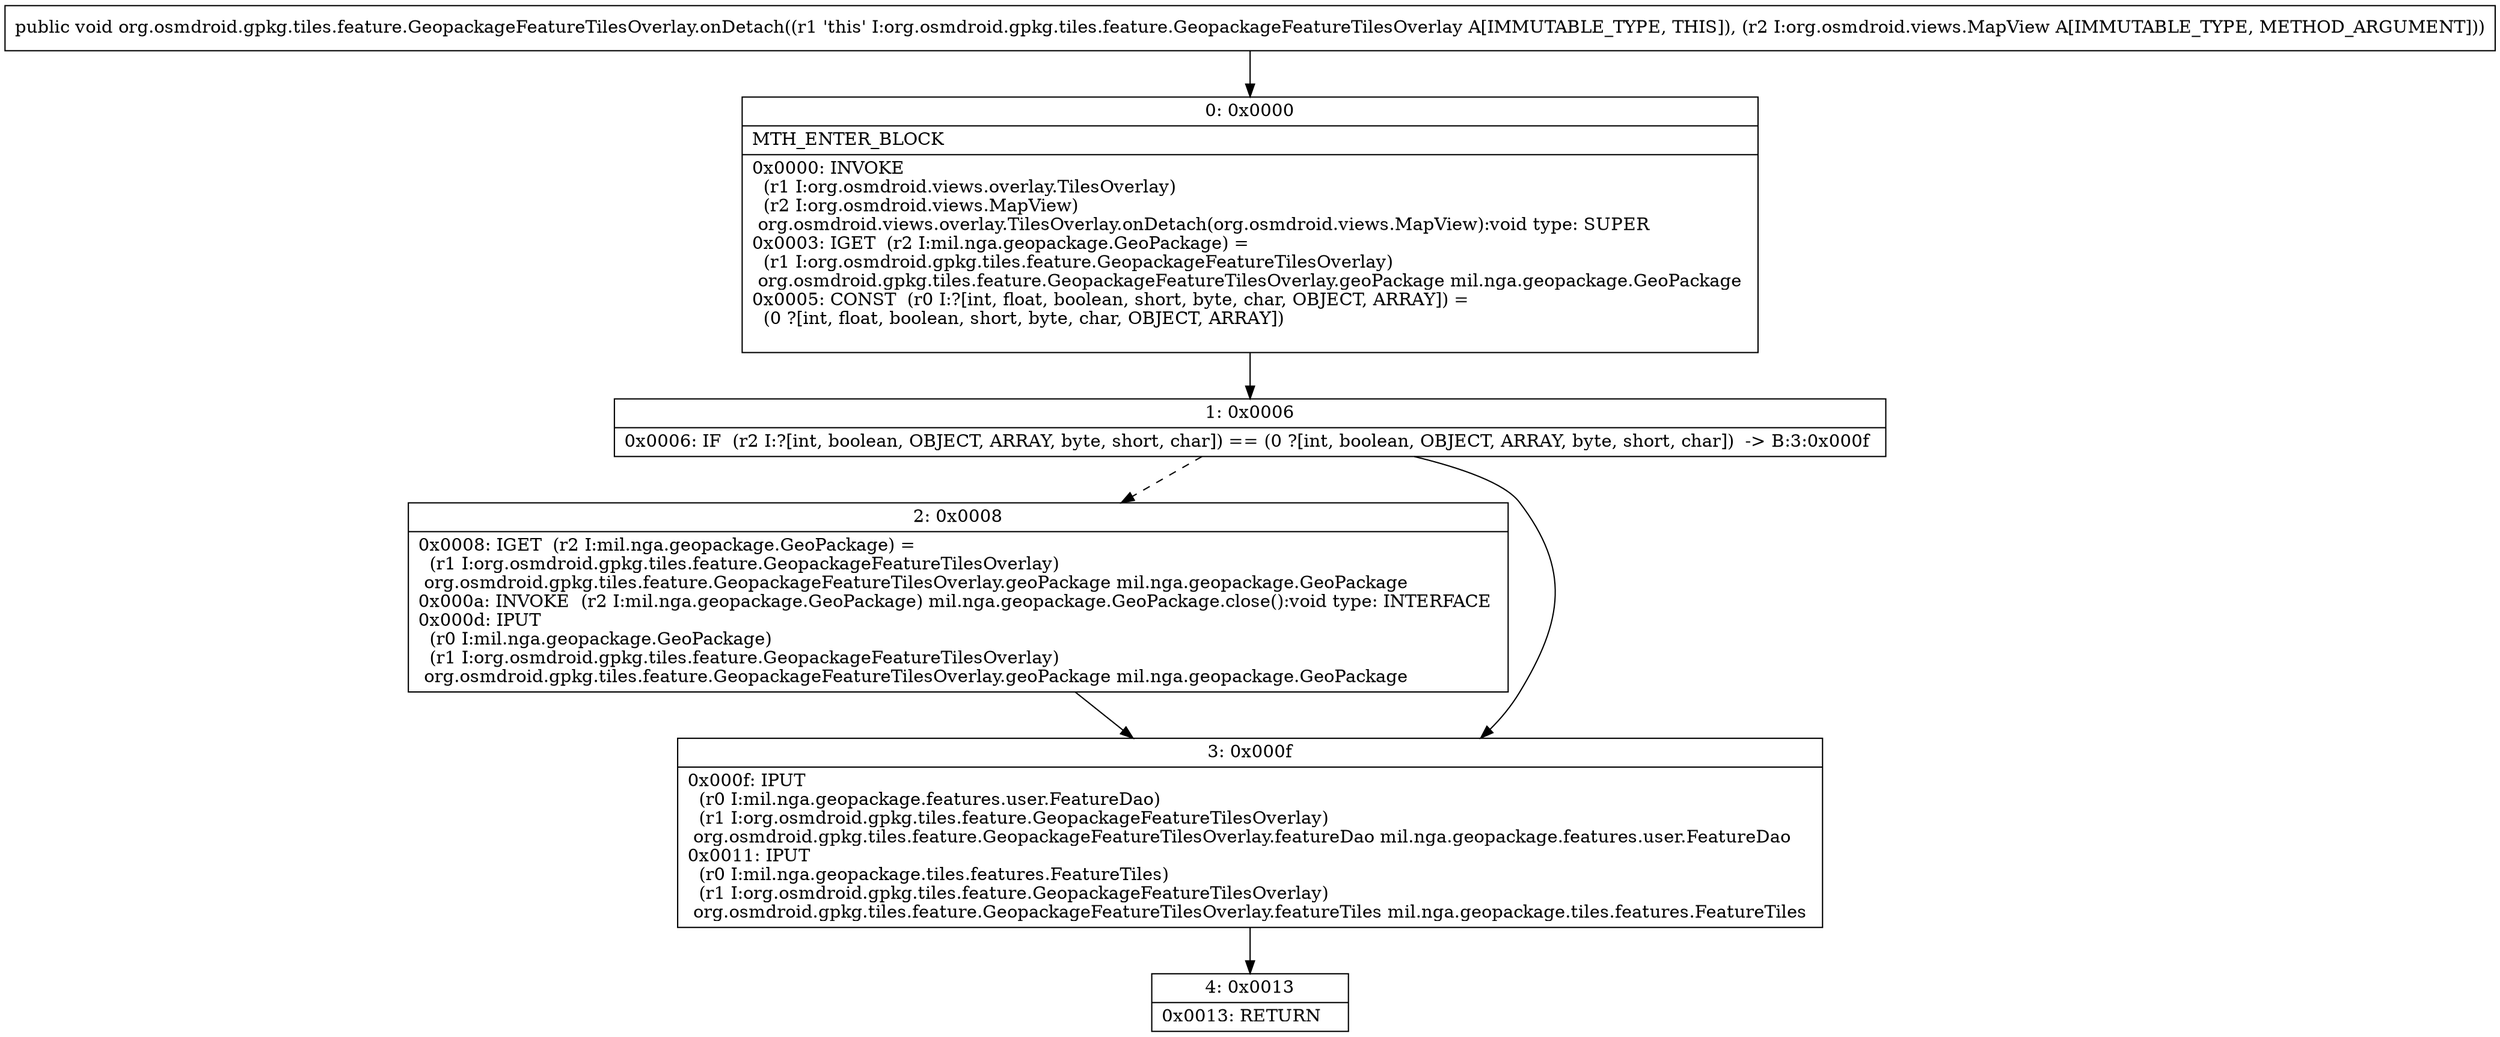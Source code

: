 digraph "CFG fororg.osmdroid.gpkg.tiles.feature.GeopackageFeatureTilesOverlay.onDetach(Lorg\/osmdroid\/views\/MapView;)V" {
Node_0 [shape=record,label="{0\:\ 0x0000|MTH_ENTER_BLOCK\l|0x0000: INVOKE  \l  (r1 I:org.osmdroid.views.overlay.TilesOverlay)\l  (r2 I:org.osmdroid.views.MapView)\l org.osmdroid.views.overlay.TilesOverlay.onDetach(org.osmdroid.views.MapView):void type: SUPER \l0x0003: IGET  (r2 I:mil.nga.geopackage.GeoPackage) = \l  (r1 I:org.osmdroid.gpkg.tiles.feature.GeopackageFeatureTilesOverlay)\l org.osmdroid.gpkg.tiles.feature.GeopackageFeatureTilesOverlay.geoPackage mil.nga.geopackage.GeoPackage \l0x0005: CONST  (r0 I:?[int, float, boolean, short, byte, char, OBJECT, ARRAY]) = \l  (0 ?[int, float, boolean, short, byte, char, OBJECT, ARRAY])\l \l}"];
Node_1 [shape=record,label="{1\:\ 0x0006|0x0006: IF  (r2 I:?[int, boolean, OBJECT, ARRAY, byte, short, char]) == (0 ?[int, boolean, OBJECT, ARRAY, byte, short, char])  \-\> B:3:0x000f \l}"];
Node_2 [shape=record,label="{2\:\ 0x0008|0x0008: IGET  (r2 I:mil.nga.geopackage.GeoPackage) = \l  (r1 I:org.osmdroid.gpkg.tiles.feature.GeopackageFeatureTilesOverlay)\l org.osmdroid.gpkg.tiles.feature.GeopackageFeatureTilesOverlay.geoPackage mil.nga.geopackage.GeoPackage \l0x000a: INVOKE  (r2 I:mil.nga.geopackage.GeoPackage) mil.nga.geopackage.GeoPackage.close():void type: INTERFACE \l0x000d: IPUT  \l  (r0 I:mil.nga.geopackage.GeoPackage)\l  (r1 I:org.osmdroid.gpkg.tiles.feature.GeopackageFeatureTilesOverlay)\l org.osmdroid.gpkg.tiles.feature.GeopackageFeatureTilesOverlay.geoPackage mil.nga.geopackage.GeoPackage \l}"];
Node_3 [shape=record,label="{3\:\ 0x000f|0x000f: IPUT  \l  (r0 I:mil.nga.geopackage.features.user.FeatureDao)\l  (r1 I:org.osmdroid.gpkg.tiles.feature.GeopackageFeatureTilesOverlay)\l org.osmdroid.gpkg.tiles.feature.GeopackageFeatureTilesOverlay.featureDao mil.nga.geopackage.features.user.FeatureDao \l0x0011: IPUT  \l  (r0 I:mil.nga.geopackage.tiles.features.FeatureTiles)\l  (r1 I:org.osmdroid.gpkg.tiles.feature.GeopackageFeatureTilesOverlay)\l org.osmdroid.gpkg.tiles.feature.GeopackageFeatureTilesOverlay.featureTiles mil.nga.geopackage.tiles.features.FeatureTiles \l}"];
Node_4 [shape=record,label="{4\:\ 0x0013|0x0013: RETURN   \l}"];
MethodNode[shape=record,label="{public void org.osmdroid.gpkg.tiles.feature.GeopackageFeatureTilesOverlay.onDetach((r1 'this' I:org.osmdroid.gpkg.tiles.feature.GeopackageFeatureTilesOverlay A[IMMUTABLE_TYPE, THIS]), (r2 I:org.osmdroid.views.MapView A[IMMUTABLE_TYPE, METHOD_ARGUMENT])) }"];
MethodNode -> Node_0;
Node_0 -> Node_1;
Node_1 -> Node_2[style=dashed];
Node_1 -> Node_3;
Node_2 -> Node_3;
Node_3 -> Node_4;
}

